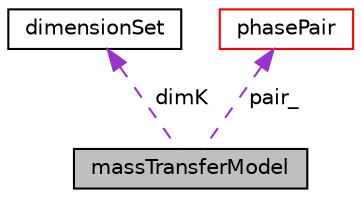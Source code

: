digraph "massTransferModel"
{
  bgcolor="transparent";
  edge [fontname="Helvetica",fontsize="10",labelfontname="Helvetica",labelfontsize="10"];
  node [fontname="Helvetica",fontsize="10",shape=record];
  Node1 [label="massTransferModel",height=0.2,width=0.4,color="black", fillcolor="grey75", style="filled", fontcolor="black"];
  Node2 -> Node1 [dir="back",color="darkorchid3",fontsize="10",style="dashed",label=" dimK" ,fontname="Helvetica"];
  Node2 [label="dimensionSet",height=0.2,width=0.4,color="black",URL="$a00534.html",tooltip="Dimension set for the base types. "];
  Node3 -> Node1 [dir="back",color="darkorchid3",fontsize="10",style="dashed",label=" pair_" ,fontname="Helvetica"];
  Node3 [label="phasePair",height=0.2,width=0.4,color="red",URL="$a01842.html"];
}
